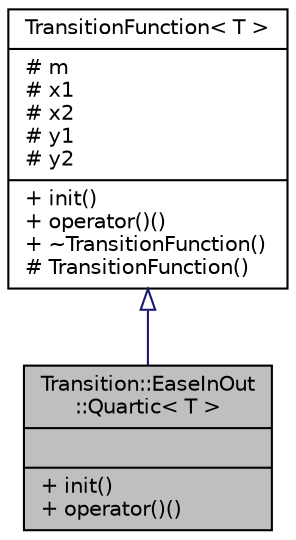 digraph "Transition::EaseInOut::Quartic&lt; T &gt;"
{
 // INTERACTIVE_SVG=YES
  bgcolor="transparent";
  edge [fontname="Helvetica",fontsize="10",labelfontname="Helvetica",labelfontsize="10"];
  node [fontname="Helvetica",fontsize="10",shape=record];
  Node0 [label="{Transition::EaseInOut\l::Quartic\< T \>\n||+ init()\l+ operator()()\l}",height=0.2,width=0.4,color="black", fillcolor="grey75", style="filled", fontcolor="black"];
  Node1 -> Node0 [dir="back",color="midnightblue",fontsize="10",style="solid",arrowtail="onormal",fontname="Helvetica"];
  Node1 [label="{TransitionFunction\< T \>\n|# m\l# x1\l# x2\l# y1\l# y2\l|+ init()\l+ operator()()\l+ ~TransitionFunction()\l# TransitionFunction()\l}",height=0.2,width=0.4,color="black",URL="$classTransitionFunction.html"];
}

